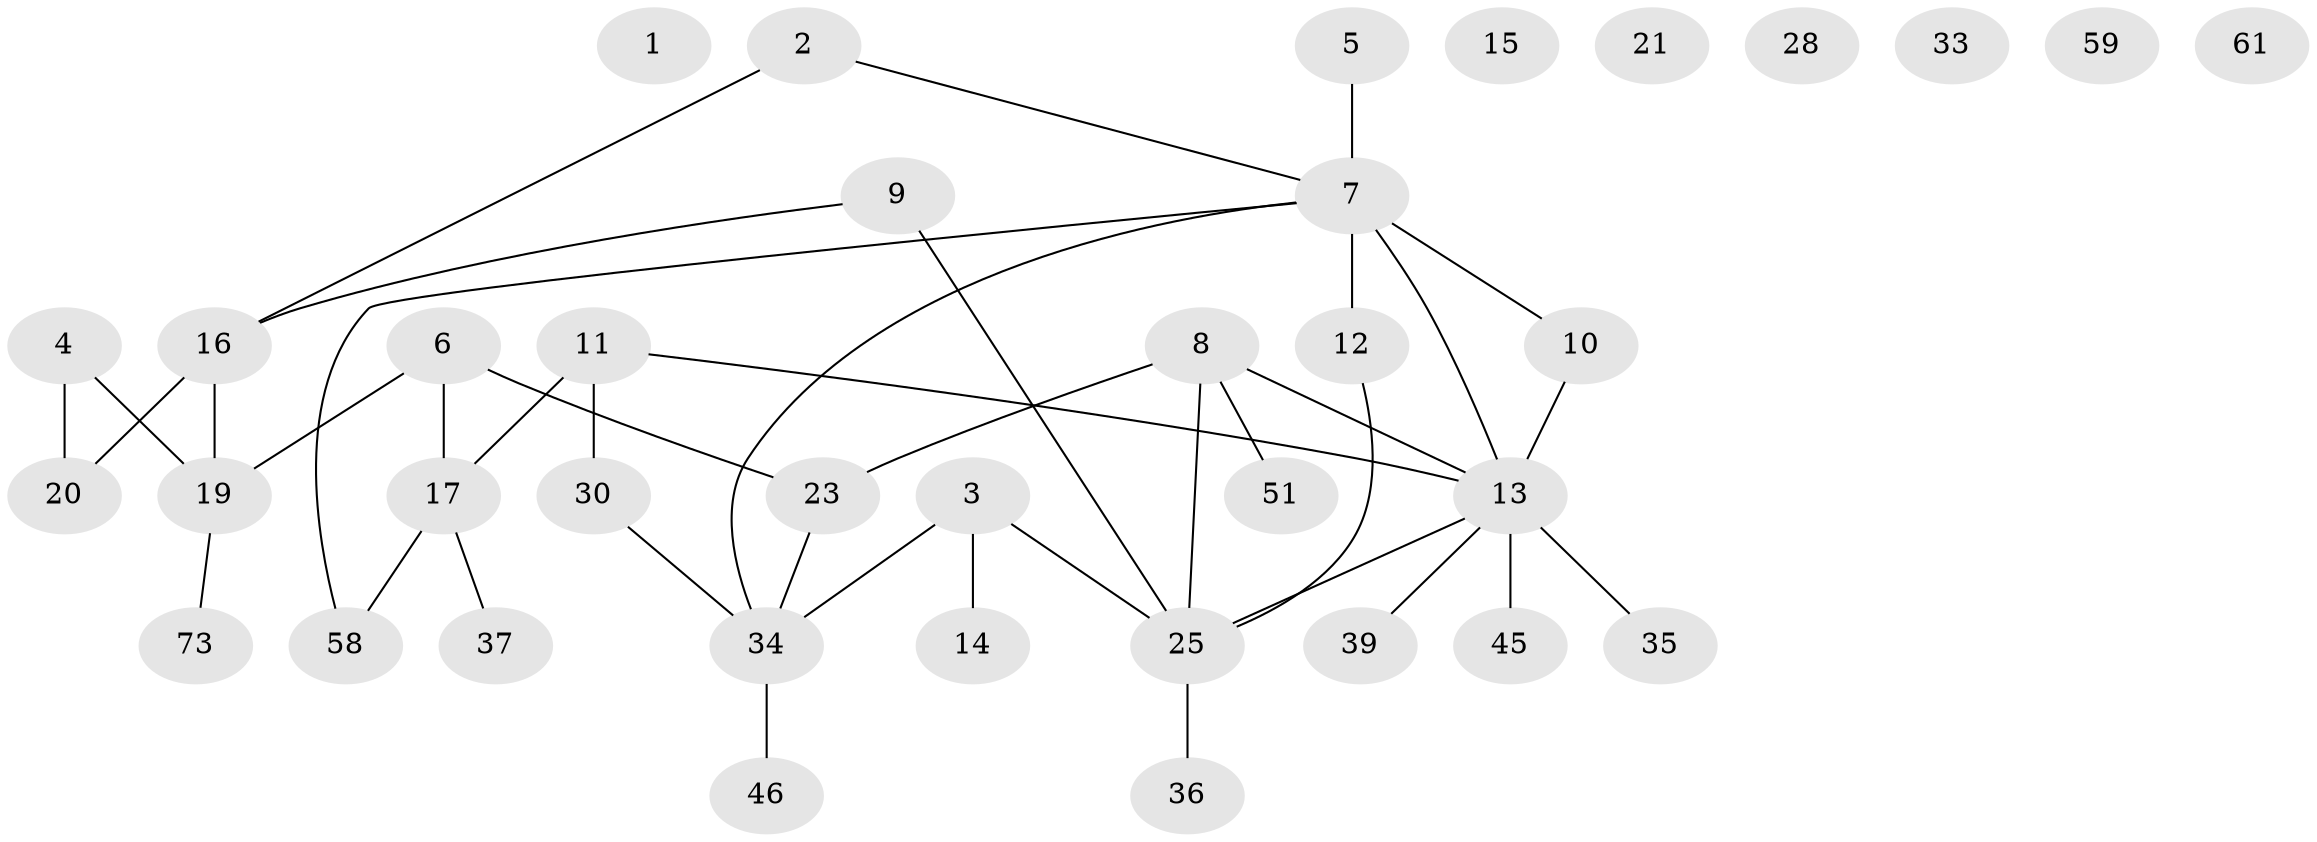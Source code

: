 // original degree distribution, {0: 0.08108108108108109, 2: 0.35135135135135137, 1: 0.24324324324324326, 4: 0.13513513513513514, 3: 0.13513513513513514, 7: 0.013513513513513514, 5: 0.04054054054054054}
// Generated by graph-tools (version 1.1) at 2025/16/03/04/25 18:16:26]
// undirected, 37 vertices, 40 edges
graph export_dot {
graph [start="1"]
  node [color=gray90,style=filled];
  1;
  2 [super="+41"];
  3 [super="+32+47"];
  4 [super="+63"];
  5;
  6 [super="+64"];
  7 [super="+27"];
  8 [super="+62"];
  9 [super="+50"];
  10;
  11 [super="+22+24"];
  12;
  13 [super="+31+53+26"];
  14;
  15;
  16 [super="+38"];
  17 [super="+18+74+54"];
  19 [super="+66"];
  20;
  21;
  23;
  25 [super="+44+49+40"];
  28 [super="+29"];
  30;
  33;
  34 [super="+52+42"];
  35 [super="+43"];
  36;
  37;
  39;
  45;
  46;
  51;
  58;
  59;
  61;
  73;
  2 -- 16;
  2 -- 7;
  3 -- 34;
  3 -- 25 [weight=2];
  3 -- 14;
  4 -- 20;
  4 -- 19;
  5 -- 7;
  6 -- 17;
  6 -- 19;
  6 -- 23;
  7 -- 34;
  7 -- 10;
  7 -- 12;
  7 -- 13 [weight=2];
  7 -- 58;
  8 -- 23;
  8 -- 51;
  8 -- 13;
  8 -- 25;
  9 -- 25;
  9 -- 16;
  10 -- 13;
  11 -- 17;
  11 -- 30;
  11 -- 13;
  12 -- 25;
  13 -- 45;
  13 -- 25 [weight=3];
  13 -- 35;
  13 -- 39;
  16 -- 20;
  16 -- 19;
  17 -- 37;
  17 -- 58;
  19 -- 73;
  23 -- 34;
  25 -- 36;
  30 -- 34;
  34 -- 46;
}
